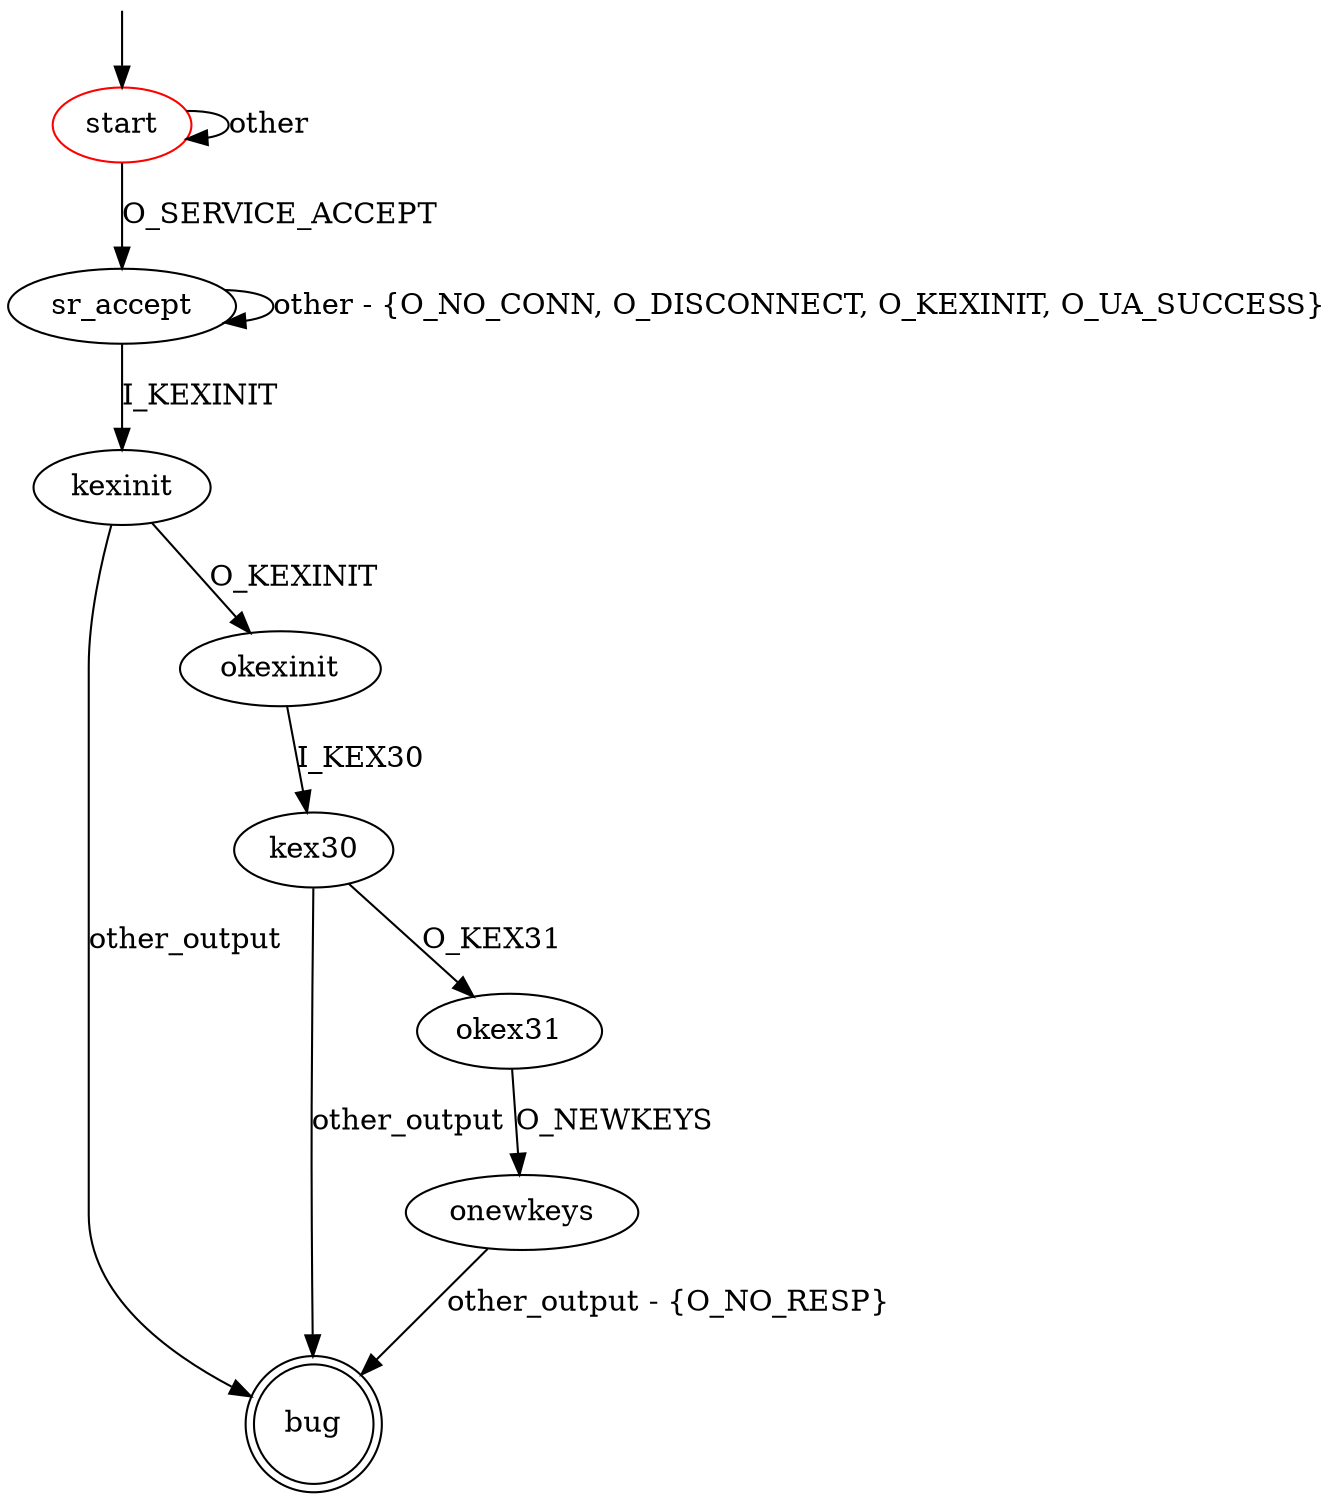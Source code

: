 digraph G {
label=""
start [color="red"]
bug [shape="doublecircle"]

start -> sr_accept [label="O_SERVICE_ACCEPT"]
start -> start [label="other"]
sr_accept -> kexinit [label="I_KEXINIT"]
sr_accept -> sr_accept [label="other - {O_NO_CONN, O_DISCONNECT, O_KEXINIT, O_UA_SUCCESS}"]
kexinit -> okexinit [label="O_KEXINIT"]
kexinit -> bug [label="other_output"]
okexinit -> kex30 [label="I_KEX30"]
kex30 -> okex31 [label="O_KEX31"]
kex30 -> bug [label="other_output"]
okex31 -> onewkeys [label="O_NEWKEYS"]
onewkeys -> bug [label="other_output - {O_NO_RESP}"]

__start0 [label="" shape="none" width="0" height="0"];
__start0 -> start;
}
